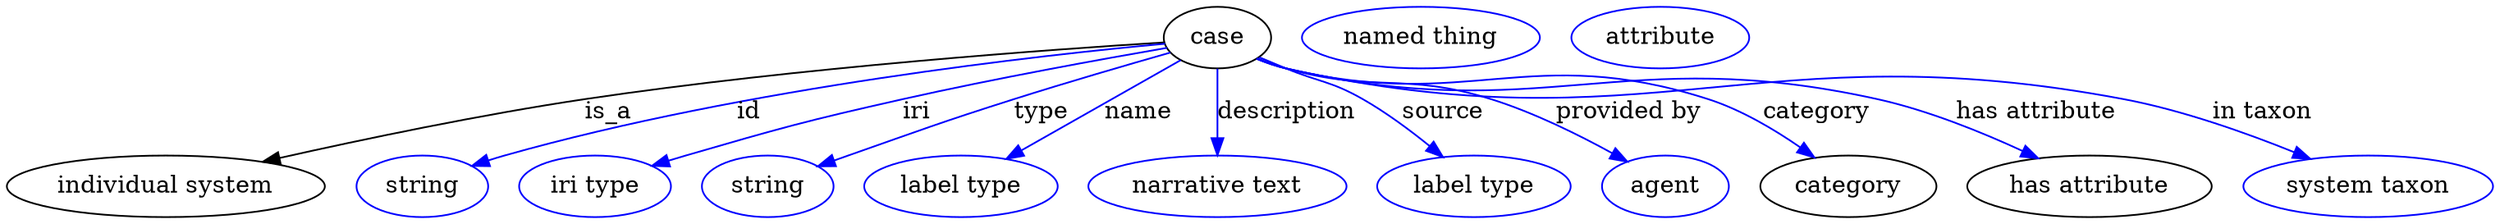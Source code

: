 digraph {
	graph [bb="0,0,1450.7,123"];
	node [label="\N"];
	case	[height=0.5,
		label=case,
		pos="706.94,105",
		width=0.86659];
	"individual system"	[height=0.5,
		pos="92.942,18",
		width=2.5817];
	case -> "individual system"	[label=is_a,
		lp="350.94,61.5",
		pos="e,149.33,32.357 676.11,102.21 612.46,98.271 462.02,87.676 336.94,69 276.33,59.949 208.04,45.594 159.15,34.582"];
	id	[color=blue,
		height=0.5,
		label=string,
		pos="241.94,18",
		width=1.0652];
	case -> id	[color=blue,
		label=id,
		lp="432.94,61.5",
		pos="e,270.94,29.948 676.34,101.42 606.65,95.026 431.28,75.991 289.94,36 286.84,35.121 283.64,34.148 280.44,33.124",
		style=solid];
	iri	[color=blue,
		height=0.5,
		label="iri type",
		pos="342.94,18",
		width=1.2277];
	case -> iri	[color=blue,
		label=iri,
		lp="530.94,61.5",
		pos="e,376.57,29.865 677.5,99.037 641.06,92.749 577.18,81.246 522.94,69 466.47,56.251 452.57,52.03 396.94,36 393.43,34.988 389.8,33.911 \
386.16,32.81",
		style=solid];
	type	[color=blue,
		height=0.5,
		label=string,
		pos="443.94,18",
		width=1.0652];
	case -> type	[color=blue,
		label=type,
		lp="603.94,61.5",
		pos="e,473.24,29.697 679.43,96.262 655.25,89.376 619.14,78.891 587.94,69 544.53,55.239 533.91,51.079 490.94,36 488.26,35.057 485.49,34.077 \
482.7,33.084",
		style=solid];
	name	[color=blue,
		height=0.5,
		label="label type",
		pos="556.94,18",
		width=1.5707];
	case -> name	[color=blue,
		label=name,
		lp="660.94,61.5",
		pos="e,583.45,34.022 685.45,91.822 661.18,78.069 621.32,55.479 592.42,39.102",
		style=solid];
	description	[color=blue,
		height=0.5,
		label="narrative text",
		pos="706.94,18",
		width=2.0943];
	case -> description	[color=blue,
		label=description,
		lp="747.44,61.5",
		pos="e,706.94,36.175 706.94,86.799 706.94,75.163 706.94,59.548 706.94,46.237",
		style=solid];
	source	[color=blue,
		height=0.5,
		label="label type",
		pos="856.94,18",
		width=1.5707];
	case -> source	[color=blue,
		label=source,
		lp="838.94,61.5",
		pos="e,838.85,35.106 731.45,93.488 736.56,91.322 741.92,89.071 746.94,87 766.86,78.787 773.23,79.668 791.94,69 805.58,61.227 819.52,50.877 \
830.98,41.61",
		style=solid];
	"provided by"	[color=blue,
		height=0.5,
		label=agent,
		pos="968.94,18",
		width=1.0291];
	case -> "provided by"	[color=blue,
		label="provided by",
		lp="947.44,61.5",
		pos="e,946.68,32.406 730.27,92.918 735.66,90.691 741.42,88.559 746.94,87 798.84,72.336 815.46,85.058 866.94,69 891.81,61.244 918.17,48.181 \
937.86,37.353",
		style=solid];
	category	[height=0.5,
		pos="1074.9,18",
		width=1.4263];
	case -> category	[color=blue,
		label=category,
		lp="1056.4,61.5",
		pos="e,1055.3,34.889 730.19,92.605 735.58,90.394 741.37,88.348 746.94,87 853.93,61.124 889.22,102.88 993.94,69 1013,62.834 1032.2,51.298 \
1047.1,40.859",
		style=solid];
	"has attribute"	[height=0.5,
		pos="1215.9,18",
		width=1.9859];
	case -> "has attribute"	[color=blue,
		label="has attribute",
		lp="1184.9,61.5",
		pos="e,1185.8,34.466 729.75,92.694 735.25,90.42 741.21,88.325 746.94,87 896.54,52.445 942.02,102.16 1091.9,69 1121.4,62.494 1152.8,49.735 \
1176.7,38.735",
		style=solid];
	"in taxon"	[color=blue,
		height=0.5,
		label="system taxon",
		pos="1377.9,18",
		width=2.022];
	case -> "in taxon"	[color=blue,
		label="in taxon",
		lp="1315.9,61.5",
		pos="e,1344.3,34.095 729.73,92.63 735.24,90.359 741.2,88.281 746.94,87 959.21,39.681 1022.3,109.58 1235.9,69 1270.2,62.5 1307.2,49.215 \
1334.9,37.972",
		style=solid];
	"named thing_category"	[color=blue,
		height=0.5,
		label="named thing",
		pos="825.94,105",
		width=1.9318];
	"systemic entity_has attribute"	[color=blue,
		height=0.5,
		label=attribute,
		pos="965.94,105",
		width=1.4443];
}
